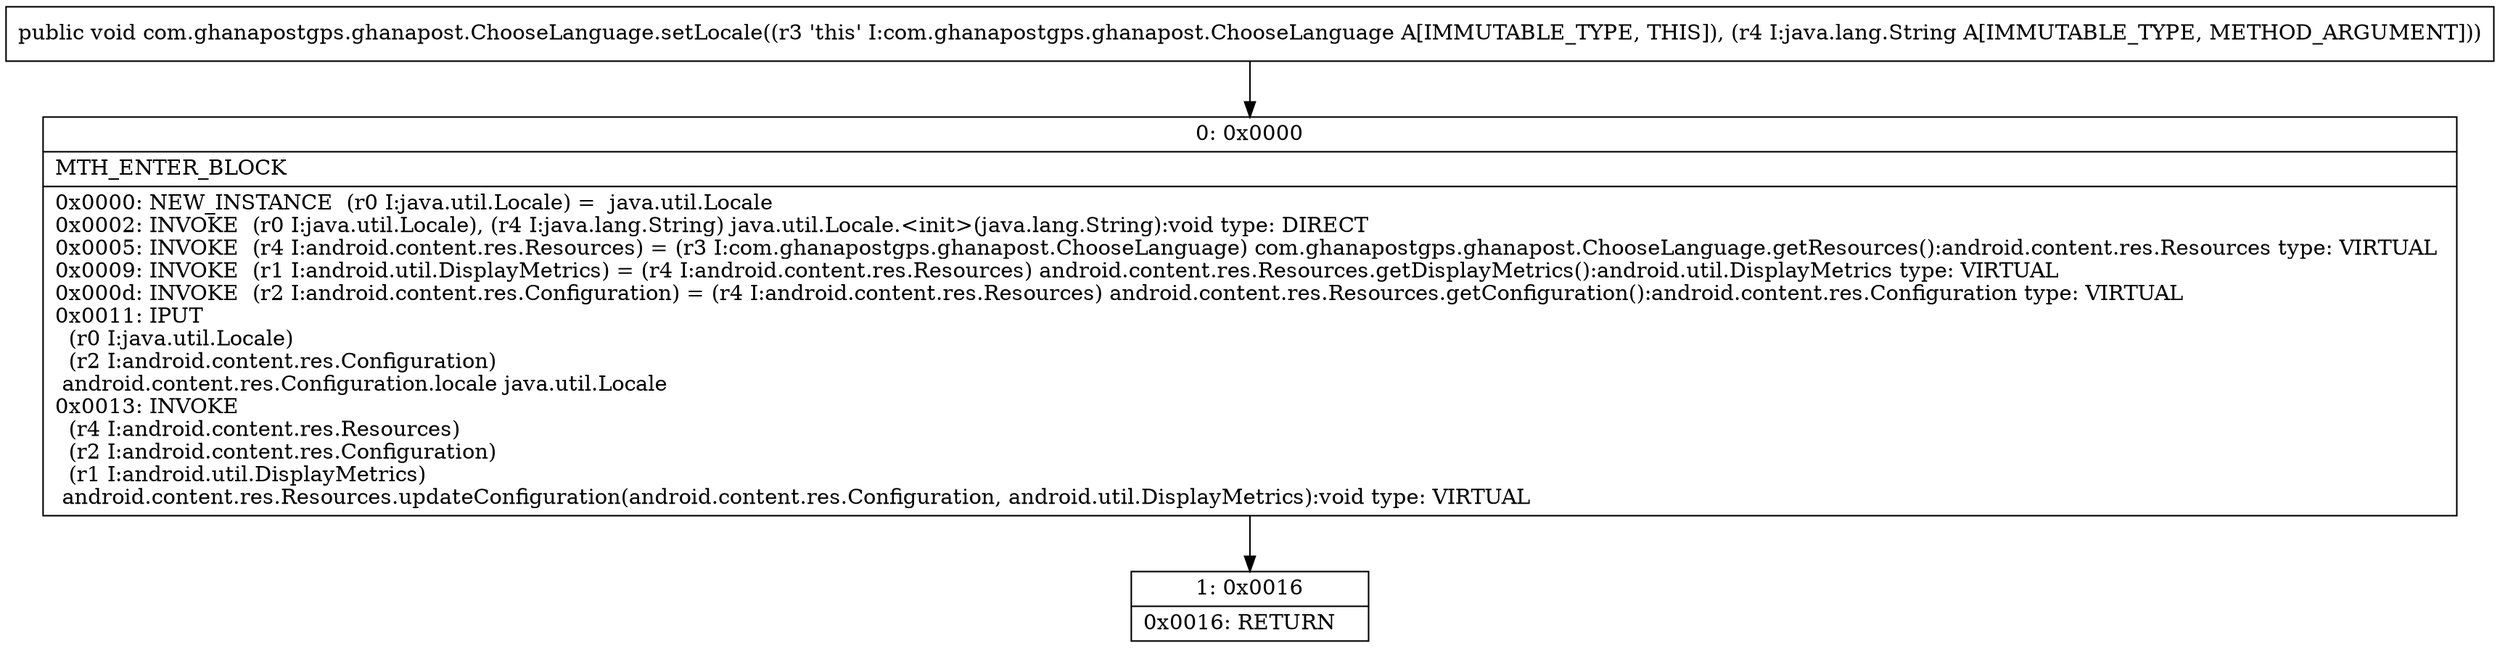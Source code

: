 digraph "CFG forcom.ghanapostgps.ghanapost.ChooseLanguage.setLocale(Ljava\/lang\/String;)V" {
Node_0 [shape=record,label="{0\:\ 0x0000|MTH_ENTER_BLOCK\l|0x0000: NEW_INSTANCE  (r0 I:java.util.Locale) =  java.util.Locale \l0x0002: INVOKE  (r0 I:java.util.Locale), (r4 I:java.lang.String) java.util.Locale.\<init\>(java.lang.String):void type: DIRECT \l0x0005: INVOKE  (r4 I:android.content.res.Resources) = (r3 I:com.ghanapostgps.ghanapost.ChooseLanguage) com.ghanapostgps.ghanapost.ChooseLanguage.getResources():android.content.res.Resources type: VIRTUAL \l0x0009: INVOKE  (r1 I:android.util.DisplayMetrics) = (r4 I:android.content.res.Resources) android.content.res.Resources.getDisplayMetrics():android.util.DisplayMetrics type: VIRTUAL \l0x000d: INVOKE  (r2 I:android.content.res.Configuration) = (r4 I:android.content.res.Resources) android.content.res.Resources.getConfiguration():android.content.res.Configuration type: VIRTUAL \l0x0011: IPUT  \l  (r0 I:java.util.Locale)\l  (r2 I:android.content.res.Configuration)\l android.content.res.Configuration.locale java.util.Locale \l0x0013: INVOKE  \l  (r4 I:android.content.res.Resources)\l  (r2 I:android.content.res.Configuration)\l  (r1 I:android.util.DisplayMetrics)\l android.content.res.Resources.updateConfiguration(android.content.res.Configuration, android.util.DisplayMetrics):void type: VIRTUAL \l}"];
Node_1 [shape=record,label="{1\:\ 0x0016|0x0016: RETURN   \l}"];
MethodNode[shape=record,label="{public void com.ghanapostgps.ghanapost.ChooseLanguage.setLocale((r3 'this' I:com.ghanapostgps.ghanapost.ChooseLanguage A[IMMUTABLE_TYPE, THIS]), (r4 I:java.lang.String A[IMMUTABLE_TYPE, METHOD_ARGUMENT])) }"];
MethodNode -> Node_0;
Node_0 -> Node_1;
}

